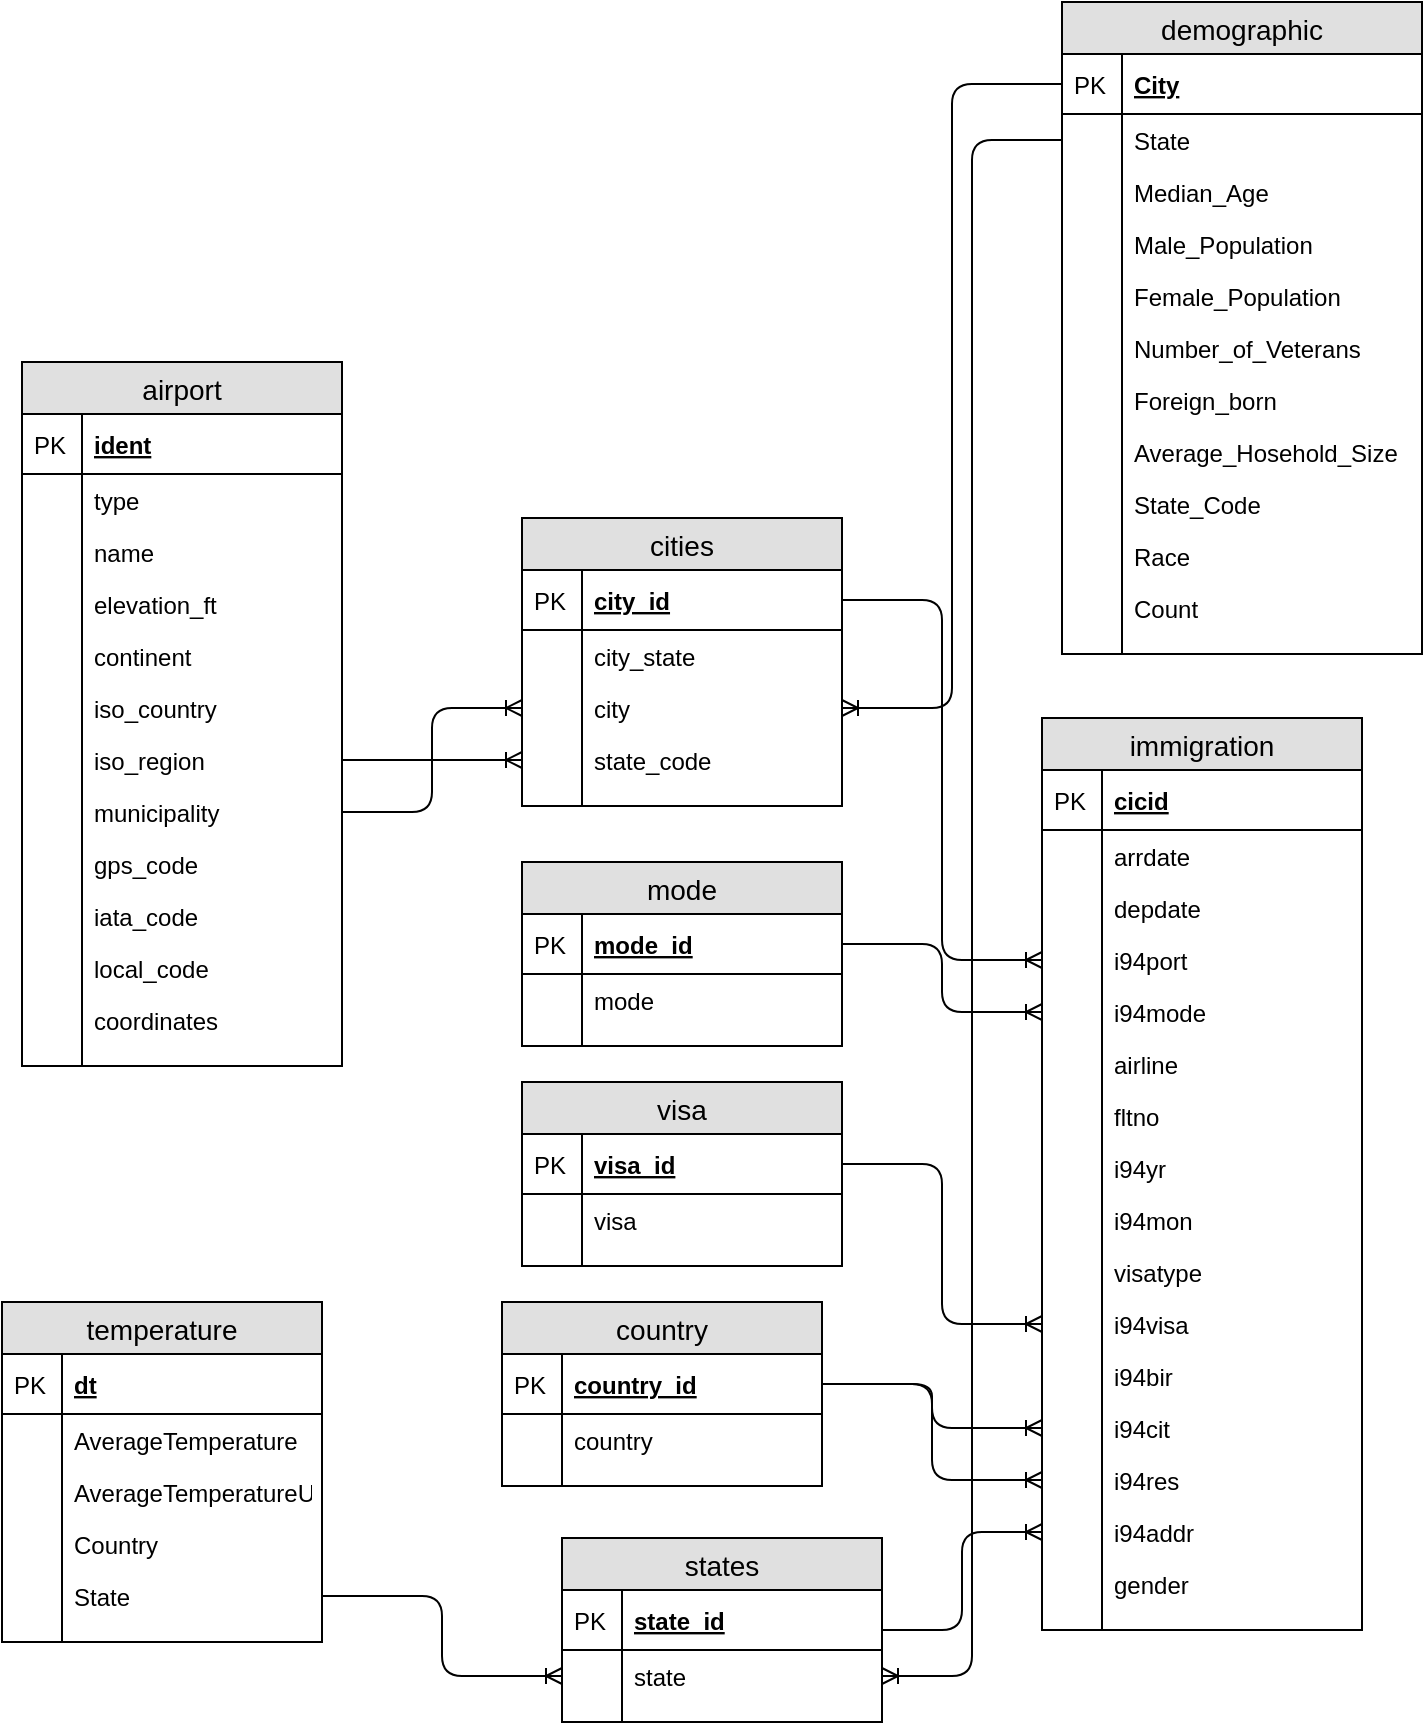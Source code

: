 <mxfile version="12.6.5" type="device"><diagram id="C5RBs43oDa-KdzZeNtuy" name="Page-1"><mxGraphModel dx="1092" dy="747" grid="1" gridSize="10" guides="1" tooltips="1" connect="1" arrows="1" fold="1" page="1" pageScale="1" pageWidth="827" pageHeight="1169" math="0" shadow="0"><root><mxCell id="WIyWlLk6GJQsqaUBKTNV-0"/><mxCell id="WIyWlLk6GJQsqaUBKTNV-1" parent="WIyWlLk6GJQsqaUBKTNV-0"/><mxCell id="wparGWnT1TrCpnpyI1ZL-0" value="cities" style="swimlane;fontStyle=0;childLayout=stackLayout;horizontal=1;startSize=26;fillColor=#e0e0e0;horizontalStack=0;resizeParent=1;resizeParentMax=0;resizeLast=0;collapsible=1;marginBottom=0;swimlaneFillColor=#ffffff;align=center;fontSize=14;" parent="WIyWlLk6GJQsqaUBKTNV-1" vertex="1"><mxGeometry x="318" y="412" width="160" height="144" as="geometry"/></mxCell><mxCell id="wparGWnT1TrCpnpyI1ZL-1" value="city_id" style="shape=partialRectangle;top=0;left=0;right=0;bottom=1;align=left;verticalAlign=middle;fillColor=none;spacingLeft=34;spacingRight=4;overflow=hidden;rotatable=0;points=[[0,0.5],[1,0.5]];portConstraint=eastwest;dropTarget=0;fontStyle=5;fontSize=12;" parent="wparGWnT1TrCpnpyI1ZL-0" vertex="1"><mxGeometry y="26" width="160" height="30" as="geometry"/></mxCell><mxCell id="wparGWnT1TrCpnpyI1ZL-2" value="PK" style="shape=partialRectangle;top=0;left=0;bottom=0;fillColor=none;align=left;verticalAlign=middle;spacingLeft=4;spacingRight=4;overflow=hidden;rotatable=0;points=[];portConstraint=eastwest;part=1;fontSize=12;" parent="wparGWnT1TrCpnpyI1ZL-1" vertex="1" connectable="0"><mxGeometry width="30" height="30" as="geometry"/></mxCell><mxCell id="wparGWnT1TrCpnpyI1ZL-3" value="city_state" style="shape=partialRectangle;top=0;left=0;right=0;bottom=0;align=left;verticalAlign=top;fillColor=none;spacingLeft=34;spacingRight=4;overflow=hidden;rotatable=0;points=[[0,0.5],[1,0.5]];portConstraint=eastwest;dropTarget=0;fontSize=12;" parent="wparGWnT1TrCpnpyI1ZL-0" vertex="1"><mxGeometry y="56" width="160" height="26" as="geometry"/></mxCell><mxCell id="wparGWnT1TrCpnpyI1ZL-4" value="" style="shape=partialRectangle;top=0;left=0;bottom=0;fillColor=none;align=left;verticalAlign=top;spacingLeft=4;spacingRight=4;overflow=hidden;rotatable=0;points=[];portConstraint=eastwest;part=1;fontSize=12;" parent="wparGWnT1TrCpnpyI1ZL-3" vertex="1" connectable="0"><mxGeometry width="30" height="26" as="geometry"/></mxCell><mxCell id="wparGWnT1TrCpnpyI1ZL-5" value="city" style="shape=partialRectangle;top=0;left=0;right=0;bottom=0;align=left;verticalAlign=top;fillColor=none;spacingLeft=34;spacingRight=4;overflow=hidden;rotatable=0;points=[[0,0.5],[1,0.5]];portConstraint=eastwest;dropTarget=0;fontSize=12;" parent="wparGWnT1TrCpnpyI1ZL-0" vertex="1"><mxGeometry y="82" width="160" height="26" as="geometry"/></mxCell><mxCell id="wparGWnT1TrCpnpyI1ZL-6" value="" style="shape=partialRectangle;top=0;left=0;bottom=0;fillColor=none;align=left;verticalAlign=top;spacingLeft=4;spacingRight=4;overflow=hidden;rotatable=0;points=[];portConstraint=eastwest;part=1;fontSize=12;" parent="wparGWnT1TrCpnpyI1ZL-5" vertex="1" connectable="0"><mxGeometry width="30" height="26" as="geometry"/></mxCell><mxCell id="wparGWnT1TrCpnpyI1ZL-7" value="state_code" style="shape=partialRectangle;top=0;left=0;right=0;bottom=0;align=left;verticalAlign=top;fillColor=none;spacingLeft=34;spacingRight=4;overflow=hidden;rotatable=0;points=[[0,0.5],[1,0.5]];portConstraint=eastwest;dropTarget=0;fontSize=12;" parent="wparGWnT1TrCpnpyI1ZL-0" vertex="1"><mxGeometry y="108" width="160" height="26" as="geometry"/></mxCell><mxCell id="wparGWnT1TrCpnpyI1ZL-8" value="" style="shape=partialRectangle;top=0;left=0;bottom=0;fillColor=none;align=left;verticalAlign=top;spacingLeft=4;spacingRight=4;overflow=hidden;rotatable=0;points=[];portConstraint=eastwest;part=1;fontSize=12;" parent="wparGWnT1TrCpnpyI1ZL-7" vertex="1" connectable="0"><mxGeometry width="30" height="26" as="geometry"/></mxCell><mxCell id="wparGWnT1TrCpnpyI1ZL-9" value="" style="shape=partialRectangle;top=0;left=0;right=0;bottom=0;align=left;verticalAlign=top;fillColor=none;spacingLeft=34;spacingRight=4;overflow=hidden;rotatable=0;points=[[0,0.5],[1,0.5]];portConstraint=eastwest;dropTarget=0;fontSize=12;" parent="wparGWnT1TrCpnpyI1ZL-0" vertex="1"><mxGeometry y="134" width="160" height="10" as="geometry"/></mxCell><mxCell id="wparGWnT1TrCpnpyI1ZL-10" value="" style="shape=partialRectangle;top=0;left=0;bottom=0;fillColor=none;align=left;verticalAlign=top;spacingLeft=4;spacingRight=4;overflow=hidden;rotatable=0;points=[];portConstraint=eastwest;part=1;fontSize=12;" parent="wparGWnT1TrCpnpyI1ZL-9" vertex="1" connectable="0"><mxGeometry width="30" height="10" as="geometry"/></mxCell><mxCell id="K7nUZY1EpdjEad3dOV-k-0" value="states" style="swimlane;fontStyle=0;childLayout=stackLayout;horizontal=1;startSize=26;fillColor=#e0e0e0;horizontalStack=0;resizeParent=1;resizeParentMax=0;resizeLast=0;collapsible=1;marginBottom=0;swimlaneFillColor=#ffffff;align=center;fontSize=14;" parent="WIyWlLk6GJQsqaUBKTNV-1" vertex="1"><mxGeometry x="338" y="922" width="160" height="92" as="geometry"/></mxCell><mxCell id="K7nUZY1EpdjEad3dOV-k-1" value="state_id" style="shape=partialRectangle;top=0;left=0;right=0;bottom=1;align=left;verticalAlign=middle;fillColor=none;spacingLeft=34;spacingRight=4;overflow=hidden;rotatable=0;points=[[0,0.5],[1,0.5]];portConstraint=eastwest;dropTarget=0;fontStyle=5;fontSize=12;" parent="K7nUZY1EpdjEad3dOV-k-0" vertex="1"><mxGeometry y="26" width="160" height="30" as="geometry"/></mxCell><mxCell id="K7nUZY1EpdjEad3dOV-k-2" value="PK" style="shape=partialRectangle;top=0;left=0;bottom=0;fillColor=none;align=left;verticalAlign=middle;spacingLeft=4;spacingRight=4;overflow=hidden;rotatable=0;points=[];portConstraint=eastwest;part=1;fontSize=12;" parent="K7nUZY1EpdjEad3dOV-k-1" vertex="1" connectable="0"><mxGeometry width="30" height="30" as="geometry"/></mxCell><mxCell id="K7nUZY1EpdjEad3dOV-k-3" value="state" style="shape=partialRectangle;top=0;left=0;right=0;bottom=0;align=left;verticalAlign=top;fillColor=none;spacingLeft=34;spacingRight=4;overflow=hidden;rotatable=0;points=[[0,0.5],[1,0.5]];portConstraint=eastwest;dropTarget=0;fontSize=12;" parent="K7nUZY1EpdjEad3dOV-k-0" vertex="1"><mxGeometry y="56" width="160" height="26" as="geometry"/></mxCell><mxCell id="K7nUZY1EpdjEad3dOV-k-4" value="" style="shape=partialRectangle;top=0;left=0;bottom=0;fillColor=none;align=left;verticalAlign=top;spacingLeft=4;spacingRight=4;overflow=hidden;rotatable=0;points=[];portConstraint=eastwest;part=1;fontSize=12;" parent="K7nUZY1EpdjEad3dOV-k-3" vertex="1" connectable="0"><mxGeometry width="30" height="26" as="geometry"/></mxCell><mxCell id="K7nUZY1EpdjEad3dOV-k-9" value="" style="shape=partialRectangle;top=0;left=0;right=0;bottom=0;align=left;verticalAlign=top;fillColor=none;spacingLeft=34;spacingRight=4;overflow=hidden;rotatable=0;points=[[0,0.5],[1,0.5]];portConstraint=eastwest;dropTarget=0;fontSize=12;" parent="K7nUZY1EpdjEad3dOV-k-0" vertex="1"><mxGeometry y="82" width="160" height="10" as="geometry"/></mxCell><mxCell id="K7nUZY1EpdjEad3dOV-k-10" value="" style="shape=partialRectangle;top=0;left=0;bottom=0;fillColor=none;align=left;verticalAlign=top;spacingLeft=4;spacingRight=4;overflow=hidden;rotatable=0;points=[];portConstraint=eastwest;part=1;fontSize=12;" parent="K7nUZY1EpdjEad3dOV-k-9" vertex="1" connectable="0"><mxGeometry width="30" height="10" as="geometry"/></mxCell><mxCell id="K7nUZY1EpdjEad3dOV-k-11" value="country" style="swimlane;fontStyle=0;childLayout=stackLayout;horizontal=1;startSize=26;fillColor=#e0e0e0;horizontalStack=0;resizeParent=1;resizeParentMax=0;resizeLast=0;collapsible=1;marginBottom=0;swimlaneFillColor=#ffffff;align=center;fontSize=14;" parent="WIyWlLk6GJQsqaUBKTNV-1" vertex="1"><mxGeometry x="308" y="804" width="160" height="92" as="geometry"/></mxCell><mxCell id="K7nUZY1EpdjEad3dOV-k-12" value="country_id" style="shape=partialRectangle;top=0;left=0;right=0;bottom=1;align=left;verticalAlign=middle;fillColor=none;spacingLeft=34;spacingRight=4;overflow=hidden;rotatable=0;points=[[0,0.5],[1,0.5]];portConstraint=eastwest;dropTarget=0;fontStyle=5;fontSize=12;" parent="K7nUZY1EpdjEad3dOV-k-11" vertex="1"><mxGeometry y="26" width="160" height="30" as="geometry"/></mxCell><mxCell id="K7nUZY1EpdjEad3dOV-k-13" value="PK" style="shape=partialRectangle;top=0;left=0;bottom=0;fillColor=none;align=left;verticalAlign=middle;spacingLeft=4;spacingRight=4;overflow=hidden;rotatable=0;points=[];portConstraint=eastwest;part=1;fontSize=12;" parent="K7nUZY1EpdjEad3dOV-k-12" vertex="1" connectable="0"><mxGeometry width="30" height="30" as="geometry"/></mxCell><mxCell id="K7nUZY1EpdjEad3dOV-k-14" value="country" style="shape=partialRectangle;top=0;left=0;right=0;bottom=0;align=left;verticalAlign=top;fillColor=none;spacingLeft=34;spacingRight=4;overflow=hidden;rotatable=0;points=[[0,0.5],[1,0.5]];portConstraint=eastwest;dropTarget=0;fontSize=12;" parent="K7nUZY1EpdjEad3dOV-k-11" vertex="1"><mxGeometry y="56" width="160" height="26" as="geometry"/></mxCell><mxCell id="K7nUZY1EpdjEad3dOV-k-15" value="" style="shape=partialRectangle;top=0;left=0;bottom=0;fillColor=none;align=left;verticalAlign=top;spacingLeft=4;spacingRight=4;overflow=hidden;rotatable=0;points=[];portConstraint=eastwest;part=1;fontSize=12;" parent="K7nUZY1EpdjEad3dOV-k-14" vertex="1" connectable="0"><mxGeometry width="30" height="26" as="geometry"/></mxCell><mxCell id="K7nUZY1EpdjEad3dOV-k-16" value="" style="shape=partialRectangle;top=0;left=0;right=0;bottom=0;align=left;verticalAlign=top;fillColor=none;spacingLeft=34;spacingRight=4;overflow=hidden;rotatable=0;points=[[0,0.5],[1,0.5]];portConstraint=eastwest;dropTarget=0;fontSize=12;" parent="K7nUZY1EpdjEad3dOV-k-11" vertex="1"><mxGeometry y="82" width="160" height="10" as="geometry"/></mxCell><mxCell id="K7nUZY1EpdjEad3dOV-k-17" value="" style="shape=partialRectangle;top=0;left=0;bottom=0;fillColor=none;align=left;verticalAlign=top;spacingLeft=4;spacingRight=4;overflow=hidden;rotatable=0;points=[];portConstraint=eastwest;part=1;fontSize=12;" parent="K7nUZY1EpdjEad3dOV-k-16" vertex="1" connectable="0"><mxGeometry width="30" height="10" as="geometry"/></mxCell><mxCell id="K7nUZY1EpdjEad3dOV-k-18" value="mode" style="swimlane;fontStyle=0;childLayout=stackLayout;horizontal=1;startSize=26;fillColor=#e0e0e0;horizontalStack=0;resizeParent=1;resizeParentMax=0;resizeLast=0;collapsible=1;marginBottom=0;swimlaneFillColor=#ffffff;align=center;fontSize=14;" parent="WIyWlLk6GJQsqaUBKTNV-1" vertex="1"><mxGeometry x="318" y="584" width="160" height="92" as="geometry"/></mxCell><mxCell id="K7nUZY1EpdjEad3dOV-k-19" value="mode_id" style="shape=partialRectangle;top=0;left=0;right=0;bottom=1;align=left;verticalAlign=middle;fillColor=none;spacingLeft=34;spacingRight=4;overflow=hidden;rotatable=0;points=[[0,0.5],[1,0.5]];portConstraint=eastwest;dropTarget=0;fontStyle=5;fontSize=12;" parent="K7nUZY1EpdjEad3dOV-k-18" vertex="1"><mxGeometry y="26" width="160" height="30" as="geometry"/></mxCell><mxCell id="K7nUZY1EpdjEad3dOV-k-20" value="PK" style="shape=partialRectangle;top=0;left=0;bottom=0;fillColor=none;align=left;verticalAlign=middle;spacingLeft=4;spacingRight=4;overflow=hidden;rotatable=0;points=[];portConstraint=eastwest;part=1;fontSize=12;" parent="K7nUZY1EpdjEad3dOV-k-19" vertex="1" connectable="0"><mxGeometry width="30" height="30" as="geometry"/></mxCell><mxCell id="K7nUZY1EpdjEad3dOV-k-21" value="mode" style="shape=partialRectangle;top=0;left=0;right=0;bottom=0;align=left;verticalAlign=top;fillColor=none;spacingLeft=34;spacingRight=4;overflow=hidden;rotatable=0;points=[[0,0.5],[1,0.5]];portConstraint=eastwest;dropTarget=0;fontSize=12;" parent="K7nUZY1EpdjEad3dOV-k-18" vertex="1"><mxGeometry y="56" width="160" height="26" as="geometry"/></mxCell><mxCell id="K7nUZY1EpdjEad3dOV-k-22" value="" style="shape=partialRectangle;top=0;left=0;bottom=0;fillColor=none;align=left;verticalAlign=top;spacingLeft=4;spacingRight=4;overflow=hidden;rotatable=0;points=[];portConstraint=eastwest;part=1;fontSize=12;" parent="K7nUZY1EpdjEad3dOV-k-21" vertex="1" connectable="0"><mxGeometry width="30" height="26" as="geometry"/></mxCell><mxCell id="K7nUZY1EpdjEad3dOV-k-23" value="" style="shape=partialRectangle;top=0;left=0;right=0;bottom=0;align=left;verticalAlign=top;fillColor=none;spacingLeft=34;spacingRight=4;overflow=hidden;rotatable=0;points=[[0,0.5],[1,0.5]];portConstraint=eastwest;dropTarget=0;fontSize=12;" parent="K7nUZY1EpdjEad3dOV-k-18" vertex="1"><mxGeometry y="82" width="160" height="10" as="geometry"/></mxCell><mxCell id="K7nUZY1EpdjEad3dOV-k-24" value="" style="shape=partialRectangle;top=0;left=0;bottom=0;fillColor=none;align=left;verticalAlign=top;spacingLeft=4;spacingRight=4;overflow=hidden;rotatable=0;points=[];portConstraint=eastwest;part=1;fontSize=12;" parent="K7nUZY1EpdjEad3dOV-k-23" vertex="1" connectable="0"><mxGeometry width="30" height="10" as="geometry"/></mxCell><mxCell id="K7nUZY1EpdjEad3dOV-k-25" value="visa" style="swimlane;fontStyle=0;childLayout=stackLayout;horizontal=1;startSize=26;fillColor=#e0e0e0;horizontalStack=0;resizeParent=1;resizeParentMax=0;resizeLast=0;collapsible=1;marginBottom=0;swimlaneFillColor=#ffffff;align=center;fontSize=14;" parent="WIyWlLk6GJQsqaUBKTNV-1" vertex="1"><mxGeometry x="318" y="694" width="160" height="92" as="geometry"/></mxCell><mxCell id="K7nUZY1EpdjEad3dOV-k-26" value="visa_id" style="shape=partialRectangle;top=0;left=0;right=0;bottom=1;align=left;verticalAlign=middle;fillColor=none;spacingLeft=34;spacingRight=4;overflow=hidden;rotatable=0;points=[[0,0.5],[1,0.5]];portConstraint=eastwest;dropTarget=0;fontStyle=5;fontSize=12;" parent="K7nUZY1EpdjEad3dOV-k-25" vertex="1"><mxGeometry y="26" width="160" height="30" as="geometry"/></mxCell><mxCell id="K7nUZY1EpdjEad3dOV-k-27" value="PK" style="shape=partialRectangle;top=0;left=0;bottom=0;fillColor=none;align=left;verticalAlign=middle;spacingLeft=4;spacingRight=4;overflow=hidden;rotatable=0;points=[];portConstraint=eastwest;part=1;fontSize=12;" parent="K7nUZY1EpdjEad3dOV-k-26" vertex="1" connectable="0"><mxGeometry width="30" height="30" as="geometry"/></mxCell><mxCell id="K7nUZY1EpdjEad3dOV-k-28" value="visa" style="shape=partialRectangle;top=0;left=0;right=0;bottom=0;align=left;verticalAlign=top;fillColor=none;spacingLeft=34;spacingRight=4;overflow=hidden;rotatable=0;points=[[0,0.5],[1,0.5]];portConstraint=eastwest;dropTarget=0;fontSize=12;" parent="K7nUZY1EpdjEad3dOV-k-25" vertex="1"><mxGeometry y="56" width="160" height="26" as="geometry"/></mxCell><mxCell id="K7nUZY1EpdjEad3dOV-k-29" value="" style="shape=partialRectangle;top=0;left=0;bottom=0;fillColor=none;align=left;verticalAlign=top;spacingLeft=4;spacingRight=4;overflow=hidden;rotatable=0;points=[];portConstraint=eastwest;part=1;fontSize=12;" parent="K7nUZY1EpdjEad3dOV-k-28" vertex="1" connectable="0"><mxGeometry width="30" height="26" as="geometry"/></mxCell><mxCell id="K7nUZY1EpdjEad3dOV-k-30" value="" style="shape=partialRectangle;top=0;left=0;right=0;bottom=0;align=left;verticalAlign=top;fillColor=none;spacingLeft=34;spacingRight=4;overflow=hidden;rotatable=0;points=[[0,0.5],[1,0.5]];portConstraint=eastwest;dropTarget=0;fontSize=12;" parent="K7nUZY1EpdjEad3dOV-k-25" vertex="1"><mxGeometry y="82" width="160" height="10" as="geometry"/></mxCell><mxCell id="K7nUZY1EpdjEad3dOV-k-31" value="" style="shape=partialRectangle;top=0;left=0;bottom=0;fillColor=none;align=left;verticalAlign=top;spacingLeft=4;spacingRight=4;overflow=hidden;rotatable=0;points=[];portConstraint=eastwest;part=1;fontSize=12;" parent="K7nUZY1EpdjEad3dOV-k-30" vertex="1" connectable="0"><mxGeometry width="30" height="10" as="geometry"/></mxCell><mxCell id="K7nUZY1EpdjEad3dOV-k-59" value="immigration" style="swimlane;fontStyle=0;childLayout=stackLayout;horizontal=1;startSize=26;fillColor=#e0e0e0;horizontalStack=0;resizeParent=1;resizeParentMax=0;resizeLast=0;collapsible=1;marginBottom=0;swimlaneFillColor=#ffffff;align=center;fontSize=14;" parent="WIyWlLk6GJQsqaUBKTNV-1" vertex="1"><mxGeometry x="578" y="512" width="160" height="456" as="geometry"/></mxCell><mxCell id="K7nUZY1EpdjEad3dOV-k-60" value="cicid" style="shape=partialRectangle;top=0;left=0;right=0;bottom=1;align=left;verticalAlign=middle;fillColor=none;spacingLeft=34;spacingRight=4;overflow=hidden;rotatable=0;points=[[0,0.5],[1,0.5]];portConstraint=eastwest;dropTarget=0;fontStyle=5;fontSize=12;" parent="K7nUZY1EpdjEad3dOV-k-59" vertex="1"><mxGeometry y="26" width="160" height="30" as="geometry"/></mxCell><mxCell id="K7nUZY1EpdjEad3dOV-k-61" value="PK" style="shape=partialRectangle;top=0;left=0;bottom=0;fillColor=none;align=left;verticalAlign=middle;spacingLeft=4;spacingRight=4;overflow=hidden;rotatable=0;points=[];portConstraint=eastwest;part=1;fontSize=12;" parent="K7nUZY1EpdjEad3dOV-k-60" vertex="1" connectable="0"><mxGeometry width="30" height="30" as="geometry"/></mxCell><mxCell id="K7nUZY1EpdjEad3dOV-k-62" value="arrdate" style="shape=partialRectangle;top=0;left=0;right=0;bottom=0;align=left;verticalAlign=top;fillColor=none;spacingLeft=34;spacingRight=4;overflow=hidden;rotatable=0;points=[[0,0.5],[1,0.5]];portConstraint=eastwest;dropTarget=0;fontSize=12;" parent="K7nUZY1EpdjEad3dOV-k-59" vertex="1"><mxGeometry y="56" width="160" height="26" as="geometry"/></mxCell><mxCell id="K7nUZY1EpdjEad3dOV-k-63" value="" style="shape=partialRectangle;top=0;left=0;bottom=0;fillColor=none;align=left;verticalAlign=top;spacingLeft=4;spacingRight=4;overflow=hidden;rotatable=0;points=[];portConstraint=eastwest;part=1;fontSize=12;" parent="K7nUZY1EpdjEad3dOV-k-62" vertex="1" connectable="0"><mxGeometry width="30" height="26" as="geometry"/></mxCell><mxCell id="K7nUZY1EpdjEad3dOV-k-68" value="depdate" style="shape=partialRectangle;top=0;left=0;right=0;bottom=0;align=left;verticalAlign=top;fillColor=none;spacingLeft=34;spacingRight=4;overflow=hidden;rotatable=0;points=[[0,0.5],[1,0.5]];portConstraint=eastwest;dropTarget=0;fontSize=12;" parent="K7nUZY1EpdjEad3dOV-k-59" vertex="1"><mxGeometry y="82" width="160" height="26" as="geometry"/></mxCell><mxCell id="K7nUZY1EpdjEad3dOV-k-69" value="" style="shape=partialRectangle;top=0;left=0;bottom=0;fillColor=none;align=left;verticalAlign=top;spacingLeft=4;spacingRight=4;overflow=hidden;rotatable=0;points=[];portConstraint=eastwest;part=1;fontSize=12;" parent="K7nUZY1EpdjEad3dOV-k-68" vertex="1" connectable="0"><mxGeometry width="30" height="26" as="geometry"/></mxCell><mxCell id="K7nUZY1EpdjEad3dOV-k-90" value="i94port" style="shape=partialRectangle;top=0;left=0;right=0;bottom=0;align=left;verticalAlign=top;fillColor=none;spacingLeft=34;spacingRight=4;overflow=hidden;rotatable=0;points=[[0,0.5],[1,0.5]];portConstraint=eastwest;dropTarget=0;fontSize=12;" parent="K7nUZY1EpdjEad3dOV-k-59" vertex="1"><mxGeometry y="108" width="160" height="26" as="geometry"/></mxCell><mxCell id="K7nUZY1EpdjEad3dOV-k-91" value="" style="shape=partialRectangle;top=0;left=0;bottom=0;fillColor=none;align=left;verticalAlign=top;spacingLeft=4;spacingRight=4;overflow=hidden;rotatable=0;points=[];portConstraint=eastwest;part=1;fontSize=12;" parent="K7nUZY1EpdjEad3dOV-k-90" vertex="1" connectable="0"><mxGeometry width="30" height="26" as="geometry"/></mxCell><mxCell id="K7nUZY1EpdjEad3dOV-k-80" value="i94mode" style="shape=partialRectangle;top=0;left=0;right=0;bottom=0;align=left;verticalAlign=top;fillColor=none;spacingLeft=34;spacingRight=4;overflow=hidden;rotatable=0;points=[[0,0.5],[1,0.5]];portConstraint=eastwest;dropTarget=0;fontSize=12;" parent="K7nUZY1EpdjEad3dOV-k-59" vertex="1"><mxGeometry y="134" width="160" height="26" as="geometry"/></mxCell><mxCell id="K7nUZY1EpdjEad3dOV-k-81" value="" style="shape=partialRectangle;top=0;left=0;bottom=0;fillColor=none;align=left;verticalAlign=top;spacingLeft=4;spacingRight=4;overflow=hidden;rotatable=0;points=[];portConstraint=eastwest;part=1;fontSize=12;" parent="K7nUZY1EpdjEad3dOV-k-80" vertex="1" connectable="0"><mxGeometry width="30" height="26" as="geometry"/></mxCell><mxCell id="K7nUZY1EpdjEad3dOV-k-86" value="airline" style="shape=partialRectangle;top=0;left=0;right=0;bottom=0;align=left;verticalAlign=top;fillColor=none;spacingLeft=34;spacingRight=4;overflow=hidden;rotatable=0;points=[[0,0.5],[1,0.5]];portConstraint=eastwest;dropTarget=0;fontSize=12;" parent="K7nUZY1EpdjEad3dOV-k-59" vertex="1"><mxGeometry y="160" width="160" height="26" as="geometry"/></mxCell><mxCell id="K7nUZY1EpdjEad3dOV-k-87" value="" style="shape=partialRectangle;top=0;left=0;bottom=0;fillColor=none;align=left;verticalAlign=top;spacingLeft=4;spacingRight=4;overflow=hidden;rotatable=0;points=[];portConstraint=eastwest;part=1;fontSize=12;" parent="K7nUZY1EpdjEad3dOV-k-86" vertex="1" connectable="0"><mxGeometry width="30" height="26" as="geometry"/></mxCell><mxCell id="K7nUZY1EpdjEad3dOV-k-88" value="fltno" style="shape=partialRectangle;top=0;left=0;right=0;bottom=0;align=left;verticalAlign=top;fillColor=none;spacingLeft=34;spacingRight=4;overflow=hidden;rotatable=0;points=[[0,0.5],[1,0.5]];portConstraint=eastwest;dropTarget=0;fontSize=12;" parent="K7nUZY1EpdjEad3dOV-k-59" vertex="1"><mxGeometry y="186" width="160" height="26" as="geometry"/></mxCell><mxCell id="K7nUZY1EpdjEad3dOV-k-89" value="" style="shape=partialRectangle;top=0;left=0;bottom=0;fillColor=none;align=left;verticalAlign=top;spacingLeft=4;spacingRight=4;overflow=hidden;rotatable=0;points=[];portConstraint=eastwest;part=1;fontSize=12;" parent="K7nUZY1EpdjEad3dOV-k-88" vertex="1" connectable="0"><mxGeometry width="30" height="26" as="geometry"/></mxCell><mxCell id="K7nUZY1EpdjEad3dOV-k-76" value="i94yr" style="shape=partialRectangle;top=0;left=0;right=0;bottom=0;align=left;verticalAlign=top;fillColor=none;spacingLeft=34;spacingRight=4;overflow=hidden;rotatable=0;points=[[0,0.5],[1,0.5]];portConstraint=eastwest;dropTarget=0;fontSize=12;" parent="K7nUZY1EpdjEad3dOV-k-59" vertex="1"><mxGeometry y="212" width="160" height="26" as="geometry"/></mxCell><mxCell id="K7nUZY1EpdjEad3dOV-k-77" value="" style="shape=partialRectangle;top=0;left=0;bottom=0;fillColor=none;align=left;verticalAlign=top;spacingLeft=4;spacingRight=4;overflow=hidden;rotatable=0;points=[];portConstraint=eastwest;part=1;fontSize=12;" parent="K7nUZY1EpdjEad3dOV-k-76" vertex="1" connectable="0"><mxGeometry width="30" height="26" as="geometry"/></mxCell><mxCell id="K7nUZY1EpdjEad3dOV-k-74" value="i94mon" style="shape=partialRectangle;top=0;left=0;right=0;bottom=0;align=left;verticalAlign=top;fillColor=none;spacingLeft=34;spacingRight=4;overflow=hidden;rotatable=0;points=[[0,0.5],[1,0.5]];portConstraint=eastwest;dropTarget=0;fontSize=12;" parent="K7nUZY1EpdjEad3dOV-k-59" vertex="1"><mxGeometry y="238" width="160" height="26" as="geometry"/></mxCell><mxCell id="K7nUZY1EpdjEad3dOV-k-75" value="" style="shape=partialRectangle;top=0;left=0;bottom=0;fillColor=none;align=left;verticalAlign=top;spacingLeft=4;spacingRight=4;overflow=hidden;rotatable=0;points=[];portConstraint=eastwest;part=1;fontSize=12;" parent="K7nUZY1EpdjEad3dOV-k-74" vertex="1" connectable="0"><mxGeometry width="30" height="26" as="geometry"/></mxCell><mxCell id="K7nUZY1EpdjEad3dOV-k-92" value="visatype" style="shape=partialRectangle;top=0;left=0;right=0;bottom=0;align=left;verticalAlign=top;fillColor=none;spacingLeft=34;spacingRight=4;overflow=hidden;rotatable=0;points=[[0,0.5],[1,0.5]];portConstraint=eastwest;dropTarget=0;fontSize=12;" parent="K7nUZY1EpdjEad3dOV-k-59" vertex="1"><mxGeometry y="264" width="160" height="26" as="geometry"/></mxCell><mxCell id="K7nUZY1EpdjEad3dOV-k-93" value="" style="shape=partialRectangle;top=0;left=0;bottom=0;fillColor=none;align=left;verticalAlign=top;spacingLeft=4;spacingRight=4;overflow=hidden;rotatable=0;points=[];portConstraint=eastwest;part=1;fontSize=12;" parent="K7nUZY1EpdjEad3dOV-k-92" vertex="1" connectable="0"><mxGeometry width="30" height="26" as="geometry"/></mxCell><mxCell id="K7nUZY1EpdjEad3dOV-k-78" value="i94visa" style="shape=partialRectangle;top=0;left=0;right=0;bottom=0;align=left;verticalAlign=top;fillColor=none;spacingLeft=34;spacingRight=4;overflow=hidden;rotatable=0;points=[[0,0.5],[1,0.5]];portConstraint=eastwest;dropTarget=0;fontSize=12;" parent="K7nUZY1EpdjEad3dOV-k-59" vertex="1"><mxGeometry y="290" width="160" height="26" as="geometry"/></mxCell><mxCell id="K7nUZY1EpdjEad3dOV-k-79" value="" style="shape=partialRectangle;top=0;left=0;bottom=0;fillColor=none;align=left;verticalAlign=top;spacingLeft=4;spacingRight=4;overflow=hidden;rotatable=0;points=[];portConstraint=eastwest;part=1;fontSize=12;" parent="K7nUZY1EpdjEad3dOV-k-78" vertex="1" connectable="0"><mxGeometry width="30" height="26" as="geometry"/></mxCell><mxCell id="K7nUZY1EpdjEad3dOV-k-82" value="i94bir" style="shape=partialRectangle;top=0;left=0;right=0;bottom=0;align=left;verticalAlign=top;fillColor=none;spacingLeft=34;spacingRight=4;overflow=hidden;rotatable=0;points=[[0,0.5],[1,0.5]];portConstraint=eastwest;dropTarget=0;fontSize=12;" parent="K7nUZY1EpdjEad3dOV-k-59" vertex="1"><mxGeometry y="316" width="160" height="26" as="geometry"/></mxCell><mxCell id="K7nUZY1EpdjEad3dOV-k-83" value="" style="shape=partialRectangle;top=0;left=0;bottom=0;fillColor=none;align=left;verticalAlign=top;spacingLeft=4;spacingRight=4;overflow=hidden;rotatable=0;points=[];portConstraint=eastwest;part=1;fontSize=12;" parent="K7nUZY1EpdjEad3dOV-k-82" vertex="1" connectable="0"><mxGeometry width="30" height="26" as="geometry"/></mxCell><mxCell id="K7nUZY1EpdjEad3dOV-k-70" value="i94cit" style="shape=partialRectangle;top=0;left=0;right=0;bottom=0;align=left;verticalAlign=top;fillColor=none;spacingLeft=34;spacingRight=4;overflow=hidden;rotatable=0;points=[[0,0.5],[1,0.5]];portConstraint=eastwest;dropTarget=0;fontSize=12;" parent="K7nUZY1EpdjEad3dOV-k-59" vertex="1"><mxGeometry y="342" width="160" height="26" as="geometry"/></mxCell><mxCell id="K7nUZY1EpdjEad3dOV-k-71" value="" style="shape=partialRectangle;top=0;left=0;bottom=0;fillColor=none;align=left;verticalAlign=top;spacingLeft=4;spacingRight=4;overflow=hidden;rotatable=0;points=[];portConstraint=eastwest;part=1;fontSize=12;" parent="K7nUZY1EpdjEad3dOV-k-70" vertex="1" connectable="0"><mxGeometry width="30" height="26" as="geometry"/></mxCell><mxCell id="K7nUZY1EpdjEad3dOV-k-66" value="i94res" style="shape=partialRectangle;top=0;left=0;right=0;bottom=0;align=left;verticalAlign=top;fillColor=none;spacingLeft=34;spacingRight=4;overflow=hidden;rotatable=0;points=[[0,0.5],[1,0.5]];portConstraint=eastwest;dropTarget=0;fontSize=12;" parent="K7nUZY1EpdjEad3dOV-k-59" vertex="1"><mxGeometry y="368" width="160" height="26" as="geometry"/></mxCell><mxCell id="K7nUZY1EpdjEad3dOV-k-67" value="" style="shape=partialRectangle;top=0;left=0;bottom=0;fillColor=none;align=left;verticalAlign=top;spacingLeft=4;spacingRight=4;overflow=hidden;rotatable=0;points=[];portConstraint=eastwest;part=1;fontSize=12;" parent="K7nUZY1EpdjEad3dOV-k-66" vertex="1" connectable="0"><mxGeometry width="30" height="26" as="geometry"/></mxCell><mxCell id="K7nUZY1EpdjEad3dOV-k-72" value="i94addr" style="shape=partialRectangle;top=0;left=0;right=0;bottom=0;align=left;verticalAlign=top;fillColor=none;spacingLeft=34;spacingRight=4;overflow=hidden;rotatable=0;points=[[0,0.5],[1,0.5]];portConstraint=eastwest;dropTarget=0;fontSize=12;" parent="K7nUZY1EpdjEad3dOV-k-59" vertex="1"><mxGeometry y="394" width="160" height="26" as="geometry"/></mxCell><mxCell id="K7nUZY1EpdjEad3dOV-k-73" value="" style="shape=partialRectangle;top=0;left=0;bottom=0;fillColor=none;align=left;verticalAlign=top;spacingLeft=4;spacingRight=4;overflow=hidden;rotatable=0;points=[];portConstraint=eastwest;part=1;fontSize=12;" parent="K7nUZY1EpdjEad3dOV-k-72" vertex="1" connectable="0"><mxGeometry width="30" height="26" as="geometry"/></mxCell><mxCell id="K7nUZY1EpdjEad3dOV-k-94" value="gender" style="shape=partialRectangle;top=0;left=0;right=0;bottom=0;align=left;verticalAlign=top;fillColor=none;spacingLeft=34;spacingRight=4;overflow=hidden;rotatable=0;points=[[0,0.5],[1,0.5]];portConstraint=eastwest;dropTarget=0;fontSize=12;" parent="K7nUZY1EpdjEad3dOV-k-59" vertex="1"><mxGeometry y="420" width="160" height="26" as="geometry"/></mxCell><mxCell id="K7nUZY1EpdjEad3dOV-k-95" value="" style="shape=partialRectangle;top=0;left=0;bottom=0;fillColor=none;align=left;verticalAlign=top;spacingLeft=4;spacingRight=4;overflow=hidden;rotatable=0;points=[];portConstraint=eastwest;part=1;fontSize=12;" parent="K7nUZY1EpdjEad3dOV-k-94" vertex="1" connectable="0"><mxGeometry width="30" height="26" as="geometry"/></mxCell><mxCell id="K7nUZY1EpdjEad3dOV-k-64" value="" style="shape=partialRectangle;top=0;left=0;right=0;bottom=0;align=left;verticalAlign=top;fillColor=none;spacingLeft=34;spacingRight=4;overflow=hidden;rotatable=0;points=[[0,0.5],[1,0.5]];portConstraint=eastwest;dropTarget=0;fontSize=12;" parent="K7nUZY1EpdjEad3dOV-k-59" vertex="1"><mxGeometry y="446" width="160" height="10" as="geometry"/></mxCell><mxCell id="K7nUZY1EpdjEad3dOV-k-65" value="" style="shape=partialRectangle;top=0;left=0;bottom=0;fillColor=none;align=left;verticalAlign=top;spacingLeft=4;spacingRight=4;overflow=hidden;rotatable=0;points=[];portConstraint=eastwest;part=1;fontSize=12;" parent="K7nUZY1EpdjEad3dOV-k-64" vertex="1" connectable="0"><mxGeometry width="30" height="10" as="geometry"/></mxCell><mxCell id="K7nUZY1EpdjEad3dOV-k-98" style="edgeStyle=orthogonalEdgeStyle;orthogonalLoop=1;jettySize=auto;html=1;exitX=0;exitY=0.5;exitDx=0;exitDy=0;entryX=1;entryY=0.5;entryDx=0;entryDy=0;startArrow=ERoneToMany;startFill=0;endArrow=none;endFill=0;" parent="WIyWlLk6GJQsqaUBKTNV-1" source="K7nUZY1EpdjEad3dOV-k-78" target="K7nUZY1EpdjEad3dOV-k-26" edge="1"><mxGeometry relative="1" as="geometry"/></mxCell><mxCell id="K7nUZY1EpdjEad3dOV-k-99" style="edgeStyle=orthogonalEdgeStyle;orthogonalLoop=1;jettySize=auto;html=1;exitX=0;exitY=0.5;exitDx=0;exitDy=0;entryX=1;entryY=0.5;entryDx=0;entryDy=0;startArrow=ERoneToMany;startFill=0;endArrow=none;endFill=0;" parent="WIyWlLk6GJQsqaUBKTNV-1" source="K7nUZY1EpdjEad3dOV-k-90" target="wparGWnT1TrCpnpyI1ZL-1" edge="1"><mxGeometry relative="1" as="geometry"/></mxCell><mxCell id="K7nUZY1EpdjEad3dOV-k-100" style="edgeStyle=orthogonalEdgeStyle;orthogonalLoop=1;jettySize=auto;html=1;exitX=0;exitY=0.5;exitDx=0;exitDy=0;entryX=1;entryY=0.5;entryDx=0;entryDy=0;startArrow=ERoneToMany;startFill=0;endArrow=none;endFill=0;" parent="WIyWlLk6GJQsqaUBKTNV-1" source="K7nUZY1EpdjEad3dOV-k-80" target="K7nUZY1EpdjEad3dOV-k-19" edge="1"><mxGeometry relative="1" as="geometry"/></mxCell><mxCell id="K7nUZY1EpdjEad3dOV-k-101" style="edgeStyle=orthogonalEdgeStyle;orthogonalLoop=1;jettySize=auto;html=1;exitX=0;exitY=0.5;exitDx=0;exitDy=0;entryX=1;entryY=0.5;entryDx=0;entryDy=0;startArrow=ERoneToMany;startFill=0;endArrow=none;endFill=0;" parent="WIyWlLk6GJQsqaUBKTNV-1" source="K7nUZY1EpdjEad3dOV-k-66" target="K7nUZY1EpdjEad3dOV-k-12" edge="1"><mxGeometry relative="1" as="geometry"/></mxCell><mxCell id="K7nUZY1EpdjEad3dOV-k-102" style="edgeStyle=orthogonalEdgeStyle;orthogonalLoop=1;jettySize=auto;html=1;exitX=0;exitY=0.5;exitDx=0;exitDy=0;startArrow=ERoneToMany;startFill=0;endArrow=none;endFill=0;entryX=1;entryY=0.5;entryDx=0;entryDy=0;" parent="WIyWlLk6GJQsqaUBKTNV-1" source="K7nUZY1EpdjEad3dOV-k-70" target="K7nUZY1EpdjEad3dOV-k-12" edge="1"><mxGeometry relative="1" as="geometry"><mxPoint x="518.0" y="754" as="targetPoint"/></mxGeometry></mxCell><mxCell id="K7nUZY1EpdjEad3dOV-k-103" style="edgeStyle=orthogonalEdgeStyle;orthogonalLoop=1;jettySize=auto;html=1;exitX=0;exitY=0.5;exitDx=0;exitDy=0;entryX=1;entryY=0.5;entryDx=0;entryDy=0;startArrow=ERoneToMany;startFill=0;endArrow=none;endFill=0;" parent="WIyWlLk6GJQsqaUBKTNV-1" source="K7nUZY1EpdjEad3dOV-k-72" target="K7nUZY1EpdjEad3dOV-k-0" edge="1"><mxGeometry relative="1" as="geometry"/></mxCell><mxCell id="K7nUZY1EpdjEad3dOV-k-104" value="demographic" style="swimlane;fontStyle=0;childLayout=stackLayout;horizontal=1;startSize=26;fillColor=#e0e0e0;horizontalStack=0;resizeParent=1;resizeParentMax=0;resizeLast=0;collapsible=1;marginBottom=0;swimlaneFillColor=#ffffff;align=center;fontSize=14;" parent="WIyWlLk6GJQsqaUBKTNV-1" vertex="1"><mxGeometry x="588" y="154" width="180" height="326" as="geometry"/></mxCell><mxCell id="K7nUZY1EpdjEad3dOV-k-105" value="City" style="shape=partialRectangle;top=0;left=0;right=0;bottom=1;align=left;verticalAlign=middle;fillColor=none;spacingLeft=34;spacingRight=4;overflow=hidden;rotatable=0;points=[[0,0.5],[1,0.5]];portConstraint=eastwest;dropTarget=0;fontStyle=5;fontSize=12;" parent="K7nUZY1EpdjEad3dOV-k-104" vertex="1"><mxGeometry y="26" width="180" height="30" as="geometry"/></mxCell><mxCell id="K7nUZY1EpdjEad3dOV-k-106" value="PK" style="shape=partialRectangle;top=0;left=0;bottom=0;fillColor=none;align=left;verticalAlign=middle;spacingLeft=4;spacingRight=4;overflow=hidden;rotatable=0;points=[];portConstraint=eastwest;part=1;fontSize=12;" parent="K7nUZY1EpdjEad3dOV-k-105" vertex="1" connectable="0"><mxGeometry width="30" height="30" as="geometry"/></mxCell><mxCell id="K7nUZY1EpdjEad3dOV-k-107" value="State" style="shape=partialRectangle;top=0;left=0;right=0;bottom=0;align=left;verticalAlign=top;fillColor=none;spacingLeft=34;spacingRight=4;overflow=hidden;rotatable=0;points=[[0,0.5],[1,0.5]];portConstraint=eastwest;dropTarget=0;fontSize=12;" parent="K7nUZY1EpdjEad3dOV-k-104" vertex="1"><mxGeometry y="56" width="180" height="26" as="geometry"/></mxCell><mxCell id="K7nUZY1EpdjEad3dOV-k-108" value="" style="shape=partialRectangle;top=0;left=0;bottom=0;fillColor=none;align=left;verticalAlign=top;spacingLeft=4;spacingRight=4;overflow=hidden;rotatable=0;points=[];portConstraint=eastwest;part=1;fontSize=12;" parent="K7nUZY1EpdjEad3dOV-k-107" vertex="1" connectable="0"><mxGeometry width="30" height="26" as="geometry"/></mxCell><mxCell id="K7nUZY1EpdjEad3dOV-k-109" value="Median_Age" style="shape=partialRectangle;top=0;left=0;right=0;bottom=0;align=left;verticalAlign=top;fillColor=none;spacingLeft=34;spacingRight=4;overflow=hidden;rotatable=0;points=[[0,0.5],[1,0.5]];portConstraint=eastwest;dropTarget=0;fontSize=12;" parent="K7nUZY1EpdjEad3dOV-k-104" vertex="1"><mxGeometry y="82" width="180" height="26" as="geometry"/></mxCell><mxCell id="K7nUZY1EpdjEad3dOV-k-110" value="" style="shape=partialRectangle;top=0;left=0;bottom=0;fillColor=none;align=left;verticalAlign=top;spacingLeft=4;spacingRight=4;overflow=hidden;rotatable=0;points=[];portConstraint=eastwest;part=1;fontSize=12;" parent="K7nUZY1EpdjEad3dOV-k-109" vertex="1" connectable="0"><mxGeometry width="30" height="26" as="geometry"/></mxCell><mxCell id="K7nUZY1EpdjEad3dOV-k-111" value="Male_Population" style="shape=partialRectangle;top=0;left=0;right=0;bottom=0;align=left;verticalAlign=top;fillColor=none;spacingLeft=34;spacingRight=4;overflow=hidden;rotatable=0;points=[[0,0.5],[1,0.5]];portConstraint=eastwest;dropTarget=0;fontSize=12;" parent="K7nUZY1EpdjEad3dOV-k-104" vertex="1"><mxGeometry y="108" width="180" height="26" as="geometry"/></mxCell><mxCell id="K7nUZY1EpdjEad3dOV-k-112" value="" style="shape=partialRectangle;top=0;left=0;bottom=0;fillColor=none;align=left;verticalAlign=top;spacingLeft=4;spacingRight=4;overflow=hidden;rotatable=0;points=[];portConstraint=eastwest;part=1;fontSize=12;" parent="K7nUZY1EpdjEad3dOV-k-111" vertex="1" connectable="0"><mxGeometry width="30" height="26" as="geometry"/></mxCell><mxCell id="K7nUZY1EpdjEad3dOV-k-113" value="Female_Population" style="shape=partialRectangle;top=0;left=0;right=0;bottom=0;align=left;verticalAlign=top;fillColor=none;spacingLeft=34;spacingRight=4;overflow=hidden;rotatable=0;points=[[0,0.5],[1,0.5]];portConstraint=eastwest;dropTarget=0;fontSize=12;" parent="K7nUZY1EpdjEad3dOV-k-104" vertex="1"><mxGeometry y="134" width="180" height="26" as="geometry"/></mxCell><mxCell id="K7nUZY1EpdjEad3dOV-k-114" value="" style="shape=partialRectangle;top=0;left=0;bottom=0;fillColor=none;align=left;verticalAlign=top;spacingLeft=4;spacingRight=4;overflow=hidden;rotatable=0;points=[];portConstraint=eastwest;part=1;fontSize=12;" parent="K7nUZY1EpdjEad3dOV-k-113" vertex="1" connectable="0"><mxGeometry width="30" height="26" as="geometry"/></mxCell><mxCell id="K7nUZY1EpdjEad3dOV-k-115" value="Number_of_Veterans" style="shape=partialRectangle;top=0;left=0;right=0;bottom=0;align=left;verticalAlign=top;fillColor=none;spacingLeft=34;spacingRight=4;overflow=hidden;rotatable=0;points=[[0,0.5],[1,0.5]];portConstraint=eastwest;dropTarget=0;fontSize=12;" parent="K7nUZY1EpdjEad3dOV-k-104" vertex="1"><mxGeometry y="160" width="180" height="26" as="geometry"/></mxCell><mxCell id="K7nUZY1EpdjEad3dOV-k-116" value="" style="shape=partialRectangle;top=0;left=0;bottom=0;fillColor=none;align=left;verticalAlign=top;spacingLeft=4;spacingRight=4;overflow=hidden;rotatable=0;points=[];portConstraint=eastwest;part=1;fontSize=12;" parent="K7nUZY1EpdjEad3dOV-k-115" vertex="1" connectable="0"><mxGeometry width="30" height="26" as="geometry"/></mxCell><mxCell id="K7nUZY1EpdjEad3dOV-k-182" value="Foreign_born" style="shape=partialRectangle;top=0;left=0;right=0;bottom=0;align=left;verticalAlign=top;fillColor=none;spacingLeft=34;spacingRight=4;overflow=hidden;rotatable=0;points=[[0,0.5],[1,0.5]];portConstraint=eastwest;dropTarget=0;fontSize=12;" parent="K7nUZY1EpdjEad3dOV-k-104" vertex="1"><mxGeometry y="186" width="180" height="26" as="geometry"/></mxCell><mxCell id="K7nUZY1EpdjEad3dOV-k-183" value="" style="shape=partialRectangle;top=0;left=0;bottom=0;fillColor=none;align=left;verticalAlign=top;spacingLeft=4;spacingRight=4;overflow=hidden;rotatable=0;points=[];portConstraint=eastwest;part=1;fontSize=12;" parent="K7nUZY1EpdjEad3dOV-k-182" vertex="1" connectable="0"><mxGeometry width="30" height="26" as="geometry"/></mxCell><mxCell id="K7nUZY1EpdjEad3dOV-k-184" value="Average_Hosehold_Size" style="shape=partialRectangle;top=0;left=0;right=0;bottom=0;align=left;verticalAlign=top;fillColor=none;spacingLeft=34;spacingRight=4;overflow=hidden;rotatable=0;points=[[0,0.5],[1,0.5]];portConstraint=eastwest;dropTarget=0;fontSize=12;" parent="K7nUZY1EpdjEad3dOV-k-104" vertex="1"><mxGeometry y="212" width="180" height="26" as="geometry"/></mxCell><mxCell id="K7nUZY1EpdjEad3dOV-k-185" value="" style="shape=partialRectangle;top=0;left=0;bottom=0;fillColor=none;align=left;verticalAlign=top;spacingLeft=4;spacingRight=4;overflow=hidden;rotatable=0;points=[];portConstraint=eastwest;part=1;fontSize=12;" parent="K7nUZY1EpdjEad3dOV-k-184" vertex="1" connectable="0"><mxGeometry width="30" height="26" as="geometry"/></mxCell><mxCell id="K7nUZY1EpdjEad3dOV-k-186" value="State_Code" style="shape=partialRectangle;top=0;left=0;right=0;bottom=0;align=left;verticalAlign=top;fillColor=none;spacingLeft=34;spacingRight=4;overflow=hidden;rotatable=0;points=[[0,0.5],[1,0.5]];portConstraint=eastwest;dropTarget=0;fontSize=12;" parent="K7nUZY1EpdjEad3dOV-k-104" vertex="1"><mxGeometry y="238" width="180" height="26" as="geometry"/></mxCell><mxCell id="K7nUZY1EpdjEad3dOV-k-187" value="" style="shape=partialRectangle;top=0;left=0;bottom=0;fillColor=none;align=left;verticalAlign=top;spacingLeft=4;spacingRight=4;overflow=hidden;rotatable=0;points=[];portConstraint=eastwest;part=1;fontSize=12;" parent="K7nUZY1EpdjEad3dOV-k-186" vertex="1" connectable="0"><mxGeometry width="30" height="26" as="geometry"/></mxCell><mxCell id="K7nUZY1EpdjEad3dOV-k-188" value="Race" style="shape=partialRectangle;top=0;left=0;right=0;bottom=0;align=left;verticalAlign=top;fillColor=none;spacingLeft=34;spacingRight=4;overflow=hidden;rotatable=0;points=[[0,0.5],[1,0.5]];portConstraint=eastwest;dropTarget=0;fontSize=12;" parent="K7nUZY1EpdjEad3dOV-k-104" vertex="1"><mxGeometry y="264" width="180" height="26" as="geometry"/></mxCell><mxCell id="K7nUZY1EpdjEad3dOV-k-189" value="" style="shape=partialRectangle;top=0;left=0;bottom=0;fillColor=none;align=left;verticalAlign=top;spacingLeft=4;spacingRight=4;overflow=hidden;rotatable=0;points=[];portConstraint=eastwest;part=1;fontSize=12;" parent="K7nUZY1EpdjEad3dOV-k-188" vertex="1" connectable="0"><mxGeometry width="30" height="26" as="geometry"/></mxCell><mxCell id="K7nUZY1EpdjEad3dOV-k-190" value="Count" style="shape=partialRectangle;top=0;left=0;right=0;bottom=0;align=left;verticalAlign=top;fillColor=none;spacingLeft=34;spacingRight=4;overflow=hidden;rotatable=0;points=[[0,0.5],[1,0.5]];portConstraint=eastwest;dropTarget=0;fontSize=12;" parent="K7nUZY1EpdjEad3dOV-k-104" vertex="1"><mxGeometry y="290" width="180" height="26" as="geometry"/></mxCell><mxCell id="K7nUZY1EpdjEad3dOV-k-191" value="" style="shape=partialRectangle;top=0;left=0;bottom=0;fillColor=none;align=left;verticalAlign=top;spacingLeft=4;spacingRight=4;overflow=hidden;rotatable=0;points=[];portConstraint=eastwest;part=1;fontSize=12;" parent="K7nUZY1EpdjEad3dOV-k-190" vertex="1" connectable="0"><mxGeometry width="30" height="26" as="geometry"/></mxCell><mxCell id="K7nUZY1EpdjEad3dOV-k-117" value="" style="shape=partialRectangle;top=0;left=0;right=0;bottom=0;align=left;verticalAlign=top;fillColor=none;spacingLeft=34;spacingRight=4;overflow=hidden;rotatable=0;points=[[0,0.5],[1,0.5]];portConstraint=eastwest;dropTarget=0;fontSize=12;" parent="K7nUZY1EpdjEad3dOV-k-104" vertex="1"><mxGeometry y="316" width="180" height="10" as="geometry"/></mxCell><mxCell id="K7nUZY1EpdjEad3dOV-k-118" value="" style="shape=partialRectangle;top=0;left=0;bottom=0;fillColor=none;align=left;verticalAlign=top;spacingLeft=4;spacingRight=4;overflow=hidden;rotatable=0;points=[];portConstraint=eastwest;part=1;fontSize=12;" parent="K7nUZY1EpdjEad3dOV-k-117" vertex="1" connectable="0"><mxGeometry width="30" height="10" as="geometry"/></mxCell><mxCell id="K7nUZY1EpdjEad3dOV-k-136" value="airport" style="swimlane;fontStyle=0;childLayout=stackLayout;horizontal=1;startSize=26;fillColor=#e0e0e0;horizontalStack=0;resizeParent=1;resizeParentMax=0;resizeLast=0;collapsible=1;marginBottom=0;swimlaneFillColor=#ffffff;align=center;fontSize=14;" parent="WIyWlLk6GJQsqaUBKTNV-1" vertex="1"><mxGeometry x="68" y="334" width="160" height="352" as="geometry"/></mxCell><mxCell id="K7nUZY1EpdjEad3dOV-k-137" value="ident" style="shape=partialRectangle;top=0;left=0;right=0;bottom=1;align=left;verticalAlign=middle;fillColor=none;spacingLeft=34;spacingRight=4;overflow=hidden;rotatable=0;points=[[0,0.5],[1,0.5]];portConstraint=eastwest;dropTarget=0;fontStyle=5;fontSize=12;" parent="K7nUZY1EpdjEad3dOV-k-136" vertex="1"><mxGeometry y="26" width="160" height="30" as="geometry"/></mxCell><mxCell id="K7nUZY1EpdjEad3dOV-k-138" value="PK" style="shape=partialRectangle;top=0;left=0;bottom=0;fillColor=none;align=left;verticalAlign=middle;spacingLeft=4;spacingRight=4;overflow=hidden;rotatable=0;points=[];portConstraint=eastwest;part=1;fontSize=12;" parent="K7nUZY1EpdjEad3dOV-k-137" vertex="1" connectable="0"><mxGeometry width="30" height="30" as="geometry"/></mxCell><mxCell id="K7nUZY1EpdjEad3dOV-k-139" value="type" style="shape=partialRectangle;top=0;left=0;right=0;bottom=0;align=left;verticalAlign=top;fillColor=none;spacingLeft=34;spacingRight=4;overflow=hidden;rotatable=0;points=[[0,0.5],[1,0.5]];portConstraint=eastwest;dropTarget=0;fontSize=12;" parent="K7nUZY1EpdjEad3dOV-k-136" vertex="1"><mxGeometry y="56" width="160" height="26" as="geometry"/></mxCell><mxCell id="K7nUZY1EpdjEad3dOV-k-140" value="" style="shape=partialRectangle;top=0;left=0;bottom=0;fillColor=none;align=left;verticalAlign=top;spacingLeft=4;spacingRight=4;overflow=hidden;rotatable=0;points=[];portConstraint=eastwest;part=1;fontSize=12;" parent="K7nUZY1EpdjEad3dOV-k-139" vertex="1" connectable="0"><mxGeometry width="30" height="26" as="geometry"/></mxCell><mxCell id="K7nUZY1EpdjEad3dOV-k-141" value="name" style="shape=partialRectangle;top=0;left=0;right=0;bottom=0;align=left;verticalAlign=top;fillColor=none;spacingLeft=34;spacingRight=4;overflow=hidden;rotatable=0;points=[[0,0.5],[1,0.5]];portConstraint=eastwest;dropTarget=0;fontSize=12;" parent="K7nUZY1EpdjEad3dOV-k-136" vertex="1"><mxGeometry y="82" width="160" height="26" as="geometry"/></mxCell><mxCell id="K7nUZY1EpdjEad3dOV-k-142" value="" style="shape=partialRectangle;top=0;left=0;bottom=0;fillColor=none;align=left;verticalAlign=top;spacingLeft=4;spacingRight=4;overflow=hidden;rotatable=0;points=[];portConstraint=eastwest;part=1;fontSize=12;" parent="K7nUZY1EpdjEad3dOV-k-141" vertex="1" connectable="0"><mxGeometry width="30" height="26" as="geometry"/></mxCell><mxCell id="K7nUZY1EpdjEad3dOV-k-143" value="elevation_ft" style="shape=partialRectangle;top=0;left=0;right=0;bottom=0;align=left;verticalAlign=top;fillColor=none;spacingLeft=34;spacingRight=4;overflow=hidden;rotatable=0;points=[[0,0.5],[1,0.5]];portConstraint=eastwest;dropTarget=0;fontSize=12;" parent="K7nUZY1EpdjEad3dOV-k-136" vertex="1"><mxGeometry y="108" width="160" height="26" as="geometry"/></mxCell><mxCell id="K7nUZY1EpdjEad3dOV-k-144" value="" style="shape=partialRectangle;top=0;left=0;bottom=0;fillColor=none;align=left;verticalAlign=top;spacingLeft=4;spacingRight=4;overflow=hidden;rotatable=0;points=[];portConstraint=eastwest;part=1;fontSize=12;" parent="K7nUZY1EpdjEad3dOV-k-143" vertex="1" connectable="0"><mxGeometry width="30" height="26" as="geometry"/></mxCell><mxCell id="K7nUZY1EpdjEad3dOV-k-145" value="continent" style="shape=partialRectangle;top=0;left=0;right=0;bottom=0;align=left;verticalAlign=top;fillColor=none;spacingLeft=34;spacingRight=4;overflow=hidden;rotatable=0;points=[[0,0.5],[1,0.5]];portConstraint=eastwest;dropTarget=0;fontSize=12;" parent="K7nUZY1EpdjEad3dOV-k-136" vertex="1"><mxGeometry y="134" width="160" height="26" as="geometry"/></mxCell><mxCell id="K7nUZY1EpdjEad3dOV-k-146" value="" style="shape=partialRectangle;top=0;left=0;bottom=0;fillColor=none;align=left;verticalAlign=top;spacingLeft=4;spacingRight=4;overflow=hidden;rotatable=0;points=[];portConstraint=eastwest;part=1;fontSize=12;" parent="K7nUZY1EpdjEad3dOV-k-145" vertex="1" connectable="0"><mxGeometry width="30" height="26" as="geometry"/></mxCell><mxCell id="K7nUZY1EpdjEad3dOV-k-147" value="iso_country" style="shape=partialRectangle;top=0;left=0;right=0;bottom=0;align=left;verticalAlign=top;fillColor=none;spacingLeft=34;spacingRight=4;overflow=hidden;rotatable=0;points=[[0,0.5],[1,0.5]];portConstraint=eastwest;dropTarget=0;fontSize=12;" parent="K7nUZY1EpdjEad3dOV-k-136" vertex="1"><mxGeometry y="160" width="160" height="26" as="geometry"/></mxCell><mxCell id="K7nUZY1EpdjEad3dOV-k-148" value="" style="shape=partialRectangle;top=0;left=0;bottom=0;fillColor=none;align=left;verticalAlign=top;spacingLeft=4;spacingRight=4;overflow=hidden;rotatable=0;points=[];portConstraint=eastwest;part=1;fontSize=12;" parent="K7nUZY1EpdjEad3dOV-k-147" vertex="1" connectable="0"><mxGeometry width="30" height="26" as="geometry"/></mxCell><mxCell id="K7nUZY1EpdjEad3dOV-k-170" value="iso_region" style="shape=partialRectangle;top=0;left=0;right=0;bottom=0;align=left;verticalAlign=top;fillColor=none;spacingLeft=34;spacingRight=4;overflow=hidden;rotatable=0;points=[[0,0.5],[1,0.5]];portConstraint=eastwest;dropTarget=0;fontSize=12;" parent="K7nUZY1EpdjEad3dOV-k-136" vertex="1"><mxGeometry y="186" width="160" height="26" as="geometry"/></mxCell><mxCell id="K7nUZY1EpdjEad3dOV-k-171" value="" style="shape=partialRectangle;top=0;left=0;bottom=0;fillColor=none;align=left;verticalAlign=top;spacingLeft=4;spacingRight=4;overflow=hidden;rotatable=0;points=[];portConstraint=eastwest;part=1;fontSize=12;" parent="K7nUZY1EpdjEad3dOV-k-170" vertex="1" connectable="0"><mxGeometry width="30" height="26" as="geometry"/></mxCell><mxCell id="K7nUZY1EpdjEad3dOV-k-172" value="municipality" style="shape=partialRectangle;top=0;left=0;right=0;bottom=0;align=left;verticalAlign=top;fillColor=none;spacingLeft=34;spacingRight=4;overflow=hidden;rotatable=0;points=[[0,0.5],[1,0.5]];portConstraint=eastwest;dropTarget=0;fontSize=12;" parent="K7nUZY1EpdjEad3dOV-k-136" vertex="1"><mxGeometry y="212" width="160" height="26" as="geometry"/></mxCell><mxCell id="K7nUZY1EpdjEad3dOV-k-173" value="" style="shape=partialRectangle;top=0;left=0;bottom=0;fillColor=none;align=left;verticalAlign=top;spacingLeft=4;spacingRight=4;overflow=hidden;rotatable=0;points=[];portConstraint=eastwest;part=1;fontSize=12;" parent="K7nUZY1EpdjEad3dOV-k-172" vertex="1" connectable="0"><mxGeometry width="30" height="26" as="geometry"/></mxCell><mxCell id="K7nUZY1EpdjEad3dOV-k-174" value="gps_code" style="shape=partialRectangle;top=0;left=0;right=0;bottom=0;align=left;verticalAlign=top;fillColor=none;spacingLeft=34;spacingRight=4;overflow=hidden;rotatable=0;points=[[0,0.5],[1,0.5]];portConstraint=eastwest;dropTarget=0;fontSize=12;" parent="K7nUZY1EpdjEad3dOV-k-136" vertex="1"><mxGeometry y="238" width="160" height="26" as="geometry"/></mxCell><mxCell id="K7nUZY1EpdjEad3dOV-k-175" value="" style="shape=partialRectangle;top=0;left=0;bottom=0;fillColor=none;align=left;verticalAlign=top;spacingLeft=4;spacingRight=4;overflow=hidden;rotatable=0;points=[];portConstraint=eastwest;part=1;fontSize=12;" parent="K7nUZY1EpdjEad3dOV-k-174" vertex="1" connectable="0"><mxGeometry width="30" height="26" as="geometry"/></mxCell><mxCell id="K7nUZY1EpdjEad3dOV-k-176" value="iata_code" style="shape=partialRectangle;top=0;left=0;right=0;bottom=0;align=left;verticalAlign=top;fillColor=none;spacingLeft=34;spacingRight=4;overflow=hidden;rotatable=0;points=[[0,0.5],[1,0.5]];portConstraint=eastwest;dropTarget=0;fontSize=12;" parent="K7nUZY1EpdjEad3dOV-k-136" vertex="1"><mxGeometry y="264" width="160" height="26" as="geometry"/></mxCell><mxCell id="K7nUZY1EpdjEad3dOV-k-177" value="" style="shape=partialRectangle;top=0;left=0;bottom=0;fillColor=none;align=left;verticalAlign=top;spacingLeft=4;spacingRight=4;overflow=hidden;rotatable=0;points=[];portConstraint=eastwest;part=1;fontSize=12;" parent="K7nUZY1EpdjEad3dOV-k-176" vertex="1" connectable="0"><mxGeometry width="30" height="26" as="geometry"/></mxCell><mxCell id="K7nUZY1EpdjEad3dOV-k-178" value="local_code" style="shape=partialRectangle;top=0;left=0;right=0;bottom=0;align=left;verticalAlign=top;fillColor=none;spacingLeft=34;spacingRight=4;overflow=hidden;rotatable=0;points=[[0,0.5],[1,0.5]];portConstraint=eastwest;dropTarget=0;fontSize=12;" parent="K7nUZY1EpdjEad3dOV-k-136" vertex="1"><mxGeometry y="290" width="160" height="26" as="geometry"/></mxCell><mxCell id="K7nUZY1EpdjEad3dOV-k-179" value="" style="shape=partialRectangle;top=0;left=0;bottom=0;fillColor=none;align=left;verticalAlign=top;spacingLeft=4;spacingRight=4;overflow=hidden;rotatable=0;points=[];portConstraint=eastwest;part=1;fontSize=12;" parent="K7nUZY1EpdjEad3dOV-k-178" vertex="1" connectable="0"><mxGeometry width="30" height="26" as="geometry"/></mxCell><mxCell id="K7nUZY1EpdjEad3dOV-k-180" value="coordinates" style="shape=partialRectangle;top=0;left=0;right=0;bottom=0;align=left;verticalAlign=top;fillColor=none;spacingLeft=34;spacingRight=4;overflow=hidden;rotatable=0;points=[[0,0.5],[1,0.5]];portConstraint=eastwest;dropTarget=0;fontSize=12;" parent="K7nUZY1EpdjEad3dOV-k-136" vertex="1"><mxGeometry y="316" width="160" height="26" as="geometry"/></mxCell><mxCell id="K7nUZY1EpdjEad3dOV-k-181" value="" style="shape=partialRectangle;top=0;left=0;bottom=0;fillColor=none;align=left;verticalAlign=top;spacingLeft=4;spacingRight=4;overflow=hidden;rotatable=0;points=[];portConstraint=eastwest;part=1;fontSize=12;" parent="K7nUZY1EpdjEad3dOV-k-180" vertex="1" connectable="0"><mxGeometry width="30" height="26" as="geometry"/></mxCell><mxCell id="K7nUZY1EpdjEad3dOV-k-149" value="" style="shape=partialRectangle;top=0;left=0;right=0;bottom=0;align=left;verticalAlign=top;fillColor=none;spacingLeft=34;spacingRight=4;overflow=hidden;rotatable=0;points=[[0,0.5],[1,0.5]];portConstraint=eastwest;dropTarget=0;fontSize=12;" parent="K7nUZY1EpdjEad3dOV-k-136" vertex="1"><mxGeometry y="342" width="160" height="10" as="geometry"/></mxCell><mxCell id="K7nUZY1EpdjEad3dOV-k-150" value="" style="shape=partialRectangle;top=0;left=0;bottom=0;fillColor=none;align=left;verticalAlign=top;spacingLeft=4;spacingRight=4;overflow=hidden;rotatable=0;points=[];portConstraint=eastwest;part=1;fontSize=12;" parent="K7nUZY1EpdjEad3dOV-k-149" vertex="1" connectable="0"><mxGeometry width="30" height="10" as="geometry"/></mxCell><mxCell id="K7nUZY1EpdjEad3dOV-k-151" value="temperature" style="swimlane;fontStyle=0;childLayout=stackLayout;horizontal=1;startSize=26;fillColor=#e0e0e0;horizontalStack=0;resizeParent=1;resizeParentMax=0;resizeLast=0;collapsible=1;marginBottom=0;swimlaneFillColor=#ffffff;align=center;fontSize=14;" parent="WIyWlLk6GJQsqaUBKTNV-1" vertex="1"><mxGeometry x="58" y="804" width="160" height="170" as="geometry"/></mxCell><mxCell id="K7nUZY1EpdjEad3dOV-k-152" value="dt" style="shape=partialRectangle;top=0;left=0;right=0;bottom=1;align=left;verticalAlign=middle;fillColor=none;spacingLeft=34;spacingRight=4;overflow=hidden;rotatable=0;points=[[0,0.5],[1,0.5]];portConstraint=eastwest;dropTarget=0;fontStyle=5;fontSize=12;" parent="K7nUZY1EpdjEad3dOV-k-151" vertex="1"><mxGeometry y="26" width="160" height="30" as="geometry"/></mxCell><mxCell id="K7nUZY1EpdjEad3dOV-k-153" value="PK" style="shape=partialRectangle;top=0;left=0;bottom=0;fillColor=none;align=left;verticalAlign=middle;spacingLeft=4;spacingRight=4;overflow=hidden;rotatable=0;points=[];portConstraint=eastwest;part=1;fontSize=12;" parent="K7nUZY1EpdjEad3dOV-k-152" vertex="1" connectable="0"><mxGeometry width="30" height="30" as="geometry"/></mxCell><mxCell id="K7nUZY1EpdjEad3dOV-k-154" value="AverageTemperature" style="shape=partialRectangle;top=0;left=0;right=0;bottom=0;align=left;verticalAlign=top;fillColor=none;spacingLeft=34;spacingRight=4;overflow=hidden;rotatable=0;points=[[0,0.5],[1,0.5]];portConstraint=eastwest;dropTarget=0;fontSize=12;" parent="K7nUZY1EpdjEad3dOV-k-151" vertex="1"><mxGeometry y="56" width="160" height="26" as="geometry"/></mxCell><mxCell id="K7nUZY1EpdjEad3dOV-k-155" value="" style="shape=partialRectangle;top=0;left=0;bottom=0;fillColor=none;align=left;verticalAlign=top;spacingLeft=4;spacingRight=4;overflow=hidden;rotatable=0;points=[];portConstraint=eastwest;part=1;fontSize=12;" parent="K7nUZY1EpdjEad3dOV-k-154" vertex="1" connectable="0"><mxGeometry width="30" height="26" as="geometry"/></mxCell><mxCell id="K7nUZY1EpdjEad3dOV-k-156" value="AverageTemperatureUncertainty" style="shape=partialRectangle;top=0;left=0;right=0;bottom=0;align=left;verticalAlign=top;fillColor=none;spacingLeft=34;spacingRight=4;overflow=hidden;rotatable=0;points=[[0,0.5],[1,0.5]];portConstraint=eastwest;dropTarget=0;fontSize=12;" parent="K7nUZY1EpdjEad3dOV-k-151" vertex="1"><mxGeometry y="82" width="160" height="26" as="geometry"/></mxCell><mxCell id="K7nUZY1EpdjEad3dOV-k-157" value="" style="shape=partialRectangle;top=0;left=0;bottom=0;fillColor=none;align=left;verticalAlign=top;spacingLeft=4;spacingRight=4;overflow=hidden;rotatable=0;points=[];portConstraint=eastwest;part=1;fontSize=12;" parent="K7nUZY1EpdjEad3dOV-k-156" vertex="1" connectable="0"><mxGeometry width="30" height="26" as="geometry"/></mxCell><mxCell id="K7nUZY1EpdjEad3dOV-k-160" value="Country" style="shape=partialRectangle;top=0;left=0;right=0;bottom=0;align=left;verticalAlign=top;fillColor=none;spacingLeft=34;spacingRight=4;overflow=hidden;rotatable=0;points=[[0,0.5],[1,0.5]];portConstraint=eastwest;dropTarget=0;fontSize=12;" parent="K7nUZY1EpdjEad3dOV-k-151" vertex="1"><mxGeometry y="108" width="160" height="26" as="geometry"/></mxCell><mxCell id="K7nUZY1EpdjEad3dOV-k-161" value="" style="shape=partialRectangle;top=0;left=0;bottom=0;fillColor=none;align=left;verticalAlign=top;spacingLeft=4;spacingRight=4;overflow=hidden;rotatable=0;points=[];portConstraint=eastwest;part=1;fontSize=12;" parent="K7nUZY1EpdjEad3dOV-k-160" vertex="1" connectable="0"><mxGeometry width="30" height="26" as="geometry"/></mxCell><mxCell id="K7nUZY1EpdjEad3dOV-k-158" value="State" style="shape=partialRectangle;top=0;left=0;right=0;bottom=0;align=left;verticalAlign=top;fillColor=none;spacingLeft=34;spacingRight=4;overflow=hidden;rotatable=0;points=[[0,0.5],[1,0.5]];portConstraint=eastwest;dropTarget=0;fontSize=12;" parent="K7nUZY1EpdjEad3dOV-k-151" vertex="1"><mxGeometry y="134" width="160" height="26" as="geometry"/></mxCell><mxCell id="K7nUZY1EpdjEad3dOV-k-159" value="" style="shape=partialRectangle;top=0;left=0;bottom=0;fillColor=none;align=left;verticalAlign=top;spacingLeft=4;spacingRight=4;overflow=hidden;rotatable=0;points=[];portConstraint=eastwest;part=1;fontSize=12;" parent="K7nUZY1EpdjEad3dOV-k-158" vertex="1" connectable="0"><mxGeometry width="30" height="26" as="geometry"/></mxCell><mxCell id="K7nUZY1EpdjEad3dOV-k-164" value="" style="shape=partialRectangle;top=0;left=0;right=0;bottom=0;align=left;verticalAlign=top;fillColor=none;spacingLeft=34;spacingRight=4;overflow=hidden;rotatable=0;points=[[0,0.5],[1,0.5]];portConstraint=eastwest;dropTarget=0;fontSize=12;" parent="K7nUZY1EpdjEad3dOV-k-151" vertex="1"><mxGeometry y="160" width="160" height="10" as="geometry"/></mxCell><mxCell id="K7nUZY1EpdjEad3dOV-k-165" value="" style="shape=partialRectangle;top=0;left=0;bottom=0;fillColor=none;align=left;verticalAlign=top;spacingLeft=4;spacingRight=4;overflow=hidden;rotatable=0;points=[];portConstraint=eastwest;part=1;fontSize=12;" parent="K7nUZY1EpdjEad3dOV-k-164" vertex="1" connectable="0"><mxGeometry width="30" height="10" as="geometry"/></mxCell><mxCell id="K7nUZY1EpdjEad3dOV-k-193" style="edgeStyle=orthogonalEdgeStyle;orthogonalLoop=1;jettySize=auto;html=1;exitX=0;exitY=0.5;exitDx=0;exitDy=0;startArrow=ERoneToMany;startFill=0;endArrow=none;endFill=0;entryX=1;entryY=0.5;entryDx=0;entryDy=0;rounded=1;" parent="WIyWlLk6GJQsqaUBKTNV-1" source="wparGWnT1TrCpnpyI1ZL-5" target="K7nUZY1EpdjEad3dOV-k-172" edge="1"><mxGeometry relative="1" as="geometry"><mxPoint x="38" y="494" as="targetPoint"/></mxGeometry></mxCell><mxCell id="K7nUZY1EpdjEad3dOV-k-194" style="edgeStyle=orthogonalEdgeStyle;orthogonalLoop=1;jettySize=auto;html=1;exitX=0;exitY=0.5;exitDx=0;exitDy=0;startArrow=ERoneToMany;startFill=0;endArrow=none;endFill=0;rounded=1;" parent="WIyWlLk6GJQsqaUBKTNV-1" source="wparGWnT1TrCpnpyI1ZL-7" target="K7nUZY1EpdjEad3dOV-k-170" edge="1"><mxGeometry relative="1" as="geometry"/></mxCell><mxCell id="lHXbszC03AnxnB7ukb9S-1" style="edgeStyle=orthogonalEdgeStyle;orthogonalLoop=1;jettySize=auto;html=1;exitX=0;exitY=0.5;exitDx=0;exitDy=0;entryX=1;entryY=0.5;entryDx=0;entryDy=0;startArrow=ERoneToMany;startFill=0;endArrow=none;endFill=0;" parent="WIyWlLk6GJQsqaUBKTNV-1" source="K7nUZY1EpdjEad3dOV-k-3" target="K7nUZY1EpdjEad3dOV-k-158" edge="1"><mxGeometry relative="1" as="geometry"/></mxCell><mxCell id="lHXbszC03AnxnB7ukb9S-4" style="edgeStyle=orthogonalEdgeStyle;rounded=1;orthogonalLoop=1;jettySize=auto;html=1;exitX=1;exitY=0.5;exitDx=0;exitDy=0;entryX=0;entryY=0.5;entryDx=0;entryDy=0;startArrow=ERoneToMany;startFill=0;endArrow=none;endFill=0;" parent="WIyWlLk6GJQsqaUBKTNV-1" source="wparGWnT1TrCpnpyI1ZL-5" target="K7nUZY1EpdjEad3dOV-k-105" edge="1"><mxGeometry relative="1" as="geometry"/></mxCell><mxCell id="lHXbszC03AnxnB7ukb9S-5" style="edgeStyle=orthogonalEdgeStyle;rounded=1;orthogonalLoop=1;jettySize=auto;html=1;exitX=1;exitY=0.5;exitDx=0;exitDy=0;entryX=0;entryY=0.5;entryDx=0;entryDy=0;startArrow=ERoneToMany;startFill=0;endArrow=none;endFill=0;" parent="WIyWlLk6GJQsqaUBKTNV-1" source="K7nUZY1EpdjEad3dOV-k-3" target="K7nUZY1EpdjEad3dOV-k-107" edge="1"><mxGeometry relative="1" as="geometry"/></mxCell></root></mxGraphModel></diagram></mxfile>